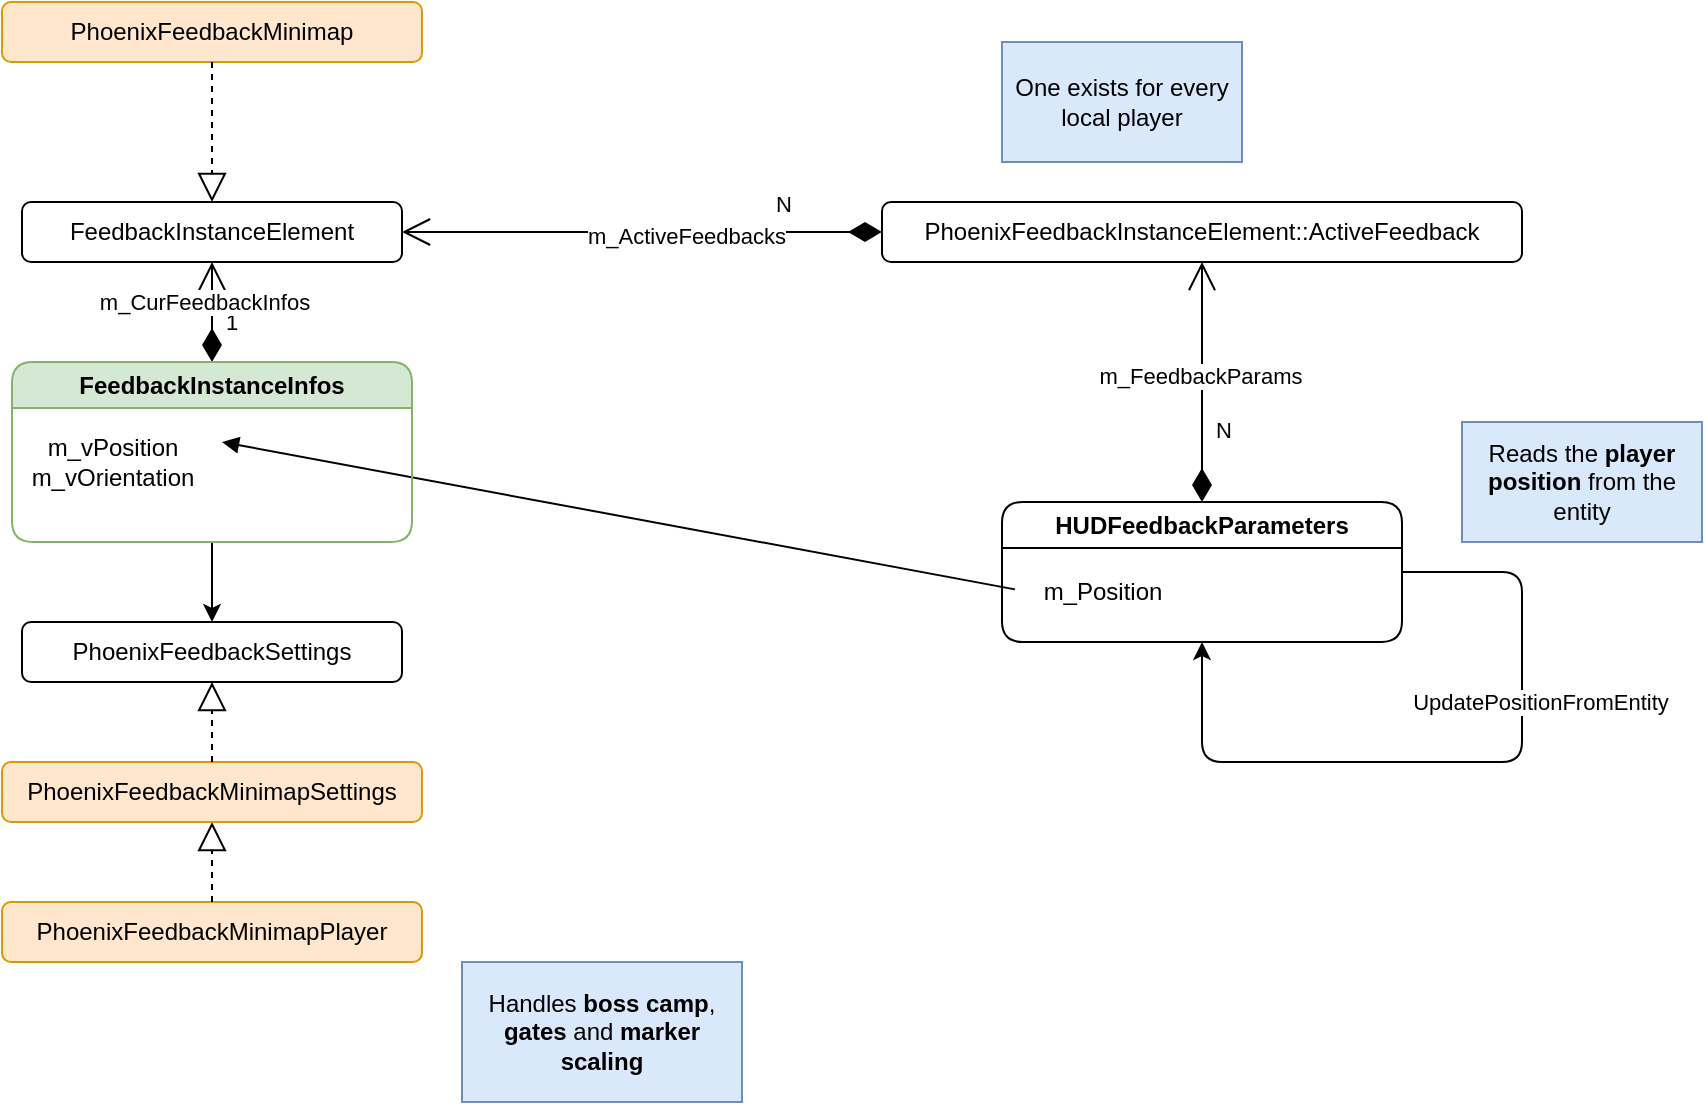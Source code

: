 <mxfile version="22.0.8" type="github">
  <diagram name="Page-1" id="NTZgS7KJl4TWkoV6iq2t">
    <mxGraphModel dx="2074" dy="1120" grid="1" gridSize="10" guides="1" tooltips="1" connect="1" arrows="1" fold="1" page="1" pageScale="1" pageWidth="850" pageHeight="1100" math="0" shadow="0">
      <root>
        <mxCell id="0" />
        <mxCell id="1" parent="0" />
        <mxCell id="kIBL2yvam83evSnDqzPs-7" value="PhoenixFeedbackMinimap" style="rounded=1;whiteSpace=wrap;html=1;fillColor=#ffe6cc;strokeColor=#d79b00;" vertex="1" parent="1">
          <mxGeometry x="150" y="140" width="210" height="30" as="geometry" />
        </mxCell>
        <mxCell id="kIBL2yvam83evSnDqzPs-9" value="PhoenixFeedbackInstanceElement::ActiveFeedback" style="rounded=1;whiteSpace=wrap;html=1;" vertex="1" parent="1">
          <mxGeometry x="590" y="240" width="320" height="30" as="geometry" />
        </mxCell>
        <mxCell id="kIBL2yvam83evSnDqzPs-11" value="N" style="endArrow=open;html=1;endSize=12;startArrow=diamondThin;startSize=14;startFill=1;edgeStyle=orthogonalEdgeStyle;align=left;verticalAlign=bottom;rounded=1;entryX=1;entryY=0.5;entryDx=0;entryDy=0;exitX=0;exitY=0.5;exitDx=0;exitDy=0;" edge="1" parent="1" source="kIBL2yvam83evSnDqzPs-9" target="kIBL2yvam83evSnDqzPs-12">
          <mxGeometry x="-0.538" y="-5" relative="1" as="geometry">
            <mxPoint x="440" y="430" as="sourcePoint" />
            <mxPoint x="600" y="430" as="targetPoint" />
            <mxPoint as="offset" />
          </mxGeometry>
        </mxCell>
        <mxCell id="kIBL2yvam83evSnDqzPs-36" value="m_ActiveFeedbacks" style="edgeLabel;html=1;align=center;verticalAlign=middle;resizable=0;points=[];rounded=1;" vertex="1" connectable="0" parent="kIBL2yvam83evSnDqzPs-11">
          <mxGeometry x="-0.18" y="2" relative="1" as="geometry">
            <mxPoint as="offset" />
          </mxGeometry>
        </mxCell>
        <mxCell id="kIBL2yvam83evSnDqzPs-12" value="FeedbackInstanceElement" style="rounded=1;whiteSpace=wrap;html=1;" vertex="1" parent="1">
          <mxGeometry x="160" y="240" width="190" height="30" as="geometry" />
        </mxCell>
        <mxCell id="kIBL2yvam83evSnDqzPs-13" value="" style="endArrow=block;dashed=1;endFill=0;endSize=12;html=1;rounded=1;entryX=0.5;entryY=0;entryDx=0;entryDy=0;exitX=0.5;exitY=1;exitDx=0;exitDy=0;" edge="1" parent="1" source="kIBL2yvam83evSnDqzPs-7" target="kIBL2yvam83evSnDqzPs-12">
          <mxGeometry width="160" relative="1" as="geometry">
            <mxPoint x="120" y="470" as="sourcePoint" />
            <mxPoint x="280" y="470" as="targetPoint" />
          </mxGeometry>
        </mxCell>
        <mxCell id="kIBL2yvam83evSnDqzPs-18" style="edgeStyle=orthogonalEdgeStyle;rounded=1;orthogonalLoop=1;jettySize=auto;html=1;entryX=0.5;entryY=0;entryDx=0;entryDy=0;exitX=0.5;exitY=1;exitDx=0;exitDy=0;" edge="1" parent="1" source="kIBL2yvam83evSnDqzPs-44" target="kIBL2yvam83evSnDqzPs-16">
          <mxGeometry relative="1" as="geometry" />
        </mxCell>
        <mxCell id="kIBL2yvam83evSnDqzPs-15" value="1" style="endArrow=open;html=1;endSize=12;startArrow=diamondThin;startSize=14;startFill=1;edgeStyle=orthogonalEdgeStyle;align=left;verticalAlign=bottom;rounded=1;entryX=0.5;entryY=1;entryDx=0;entryDy=0;exitX=0.5;exitY=0;exitDx=0;exitDy=0;" edge="1" parent="1" source="kIBL2yvam83evSnDqzPs-44" target="kIBL2yvam83evSnDqzPs-12">
          <mxGeometry x="-0.538" y="-5" relative="1" as="geometry">
            <mxPoint x="490" y="265" as="sourcePoint" />
            <mxPoint x="360" y="265" as="targetPoint" />
            <mxPoint as="offset" />
          </mxGeometry>
        </mxCell>
        <mxCell id="kIBL2yvam83evSnDqzPs-30" value="m_CurFeedbackInfos" style="edgeLabel;html=1;align=center;verticalAlign=middle;resizable=0;points=[];rounded=1;" vertex="1" connectable="0" parent="kIBL2yvam83evSnDqzPs-15">
          <mxGeometry x="0.207" y="4" relative="1" as="geometry">
            <mxPoint as="offset" />
          </mxGeometry>
        </mxCell>
        <mxCell id="kIBL2yvam83evSnDqzPs-16" value="PhoenixFeedbackSettings" style="rounded=1;whiteSpace=wrap;html=1;" vertex="1" parent="1">
          <mxGeometry x="160" y="450" width="190" height="30" as="geometry" />
        </mxCell>
        <mxCell id="kIBL2yvam83evSnDqzPs-19" value="PhoenixFeedbackMinimapPlayer" style="rounded=1;whiteSpace=wrap;html=1;fillColor=#ffe6cc;strokeColor=#d79b00;" vertex="1" parent="1">
          <mxGeometry x="150" y="590" width="210" height="30" as="geometry" />
        </mxCell>
        <mxCell id="kIBL2yvam83evSnDqzPs-20" value="" style="endArrow=block;dashed=1;endFill=0;endSize=12;html=1;rounded=1;entryX=0.5;entryY=1;entryDx=0;entryDy=0;exitX=0.5;exitY=0;exitDx=0;exitDy=0;" edge="1" parent="1" source="kIBL2yvam83evSnDqzPs-19" target="kIBL2yvam83evSnDqzPs-21">
          <mxGeometry width="160" relative="1" as="geometry">
            <mxPoint x="90" y="265" as="sourcePoint" />
            <mxPoint x="170" y="265" as="targetPoint" />
          </mxGeometry>
        </mxCell>
        <mxCell id="kIBL2yvam83evSnDqzPs-21" value="PhoenixFeedbackMinimapSettings" style="rounded=1;whiteSpace=wrap;html=1;fillColor=#ffe6cc;strokeColor=#d79b00;" vertex="1" parent="1">
          <mxGeometry x="150" y="520" width="210" height="30" as="geometry" />
        </mxCell>
        <mxCell id="kIBL2yvam83evSnDqzPs-23" value="" style="endArrow=block;dashed=1;endFill=0;endSize=12;html=1;rounded=1;exitX=0.5;exitY=0;exitDx=0;exitDy=0;entryX=0.5;entryY=1;entryDx=0;entryDy=0;" edge="1" parent="1" source="kIBL2yvam83evSnDqzPs-21" target="kIBL2yvam83evSnDqzPs-16">
          <mxGeometry width="160" relative="1" as="geometry">
            <mxPoint x="170" y="540" as="sourcePoint" />
            <mxPoint x="170" y="460" as="targetPoint" />
          </mxGeometry>
        </mxCell>
        <mxCell id="kIBL2yvam83evSnDqzPs-27" value="N" style="endArrow=open;html=1;endSize=12;startArrow=diamondThin;startSize=14;startFill=1;edgeStyle=orthogonalEdgeStyle;align=left;verticalAlign=bottom;rounded=1;exitX=0.5;exitY=0;exitDx=0;exitDy=0;entryX=0.5;entryY=1;entryDx=0;entryDy=0;" edge="1" parent="1" source="kIBL2yvam83evSnDqzPs-40" target="kIBL2yvam83evSnDqzPs-9">
          <mxGeometry x="-0.538" y="-5" relative="1" as="geometry">
            <mxPoint x="490" y="265" as="sourcePoint" />
            <mxPoint x="670" y="270" as="targetPoint" />
            <mxPoint as="offset" />
          </mxGeometry>
        </mxCell>
        <mxCell id="kIBL2yvam83evSnDqzPs-28" value="m_FeedbackParams" style="edgeLabel;html=1;align=center;verticalAlign=middle;resizable=0;points=[];rounded=1;" vertex="1" connectable="0" parent="kIBL2yvam83evSnDqzPs-27">
          <mxGeometry x="0.048" relative="1" as="geometry">
            <mxPoint x="-1" as="offset" />
          </mxGeometry>
        </mxCell>
        <mxCell id="kIBL2yvam83evSnDqzPs-31" value="" style="html=1;verticalAlign=bottom;endArrow=block;curved=0;rounded=1;exitX=-0.044;exitY=0.456;exitDx=0;exitDy=0;exitPerimeter=0;" edge="1" parent="1" source="kIBL2yvam83evSnDqzPs-29">
          <mxGeometry width="80" relative="1" as="geometry">
            <mxPoint x="1040" y="310" as="sourcePoint" />
            <mxPoint x="260" y="360" as="targetPoint" />
          </mxGeometry>
        </mxCell>
        <mxCell id="kIBL2yvam83evSnDqzPs-34" value="" style="endArrow=classic;html=1;rounded=1;exitX=1;exitY=0.5;exitDx=0;exitDy=0;entryX=0.5;entryY=1;entryDx=0;entryDy=0;" edge="1" parent="1" source="kIBL2yvam83evSnDqzPs-40" target="kIBL2yvam83evSnDqzPs-40">
          <mxGeometry width="50" height="50" relative="1" as="geometry">
            <mxPoint x="1290" y="340" as="sourcePoint" />
            <mxPoint x="1240" y="320" as="targetPoint" />
            <Array as="points">
              <mxPoint x="910" y="425" />
              <mxPoint x="910" y="520" />
              <mxPoint x="750" y="520" />
            </Array>
          </mxGeometry>
        </mxCell>
        <mxCell id="kIBL2yvam83evSnDqzPs-35" value="UpdatePositionFromEntity" style="edgeLabel;html=1;align=center;verticalAlign=middle;resizable=0;points=[];rounded=1;" vertex="1" connectable="0" parent="kIBL2yvam83evSnDqzPs-34">
          <mxGeometry x="0.044" relative="1" as="geometry">
            <mxPoint x="50" y="-30" as="offset" />
          </mxGeometry>
        </mxCell>
        <mxCell id="kIBL2yvam83evSnDqzPs-40" value="HUDFeedbackParameters" style="swimlane;whiteSpace=wrap;html=1;rounded=1;startSize=23;" vertex="1" parent="1">
          <mxGeometry x="650" y="390" width="200" height="70" as="geometry" />
        </mxCell>
        <mxCell id="kIBL2yvam83evSnDqzPs-29" value="m_Position" style="text;html=1;align=center;verticalAlign=middle;resizable=0;points=[];autosize=1;strokeColor=none;fillColor=none;rounded=1;" vertex="1" parent="kIBL2yvam83evSnDqzPs-40">
          <mxGeometry x="10" y="30" width="80" height="30" as="geometry" />
        </mxCell>
        <mxCell id="kIBL2yvam83evSnDqzPs-44" value="FeedbackInstanceInfos" style="swimlane;whiteSpace=wrap;html=1;rounded=1;startSize=23;fillColor=#d5e8d4;strokeColor=#82b366;" vertex="1" parent="1">
          <mxGeometry x="155" y="320" width="200" height="90" as="geometry" />
        </mxCell>
        <mxCell id="kIBL2yvam83evSnDqzPs-45" value="m_vPosition&lt;br style=&quot;border-color: var(--border-color); text-align: left;&quot;&gt;&lt;span style=&quot;text-align: left;&quot;&gt;m_vOrientation&lt;/span&gt;" style="text;html=1;align=center;verticalAlign=middle;resizable=0;points=[];autosize=1;strokeColor=none;fillColor=none;rounded=1;" vertex="1" parent="kIBL2yvam83evSnDqzPs-44">
          <mxGeometry y="30" width="100" height="40" as="geometry" />
        </mxCell>
        <mxCell id="kIBL2yvam83evSnDqzPs-47" value="Handles &lt;b&gt;boss camp&lt;/b&gt;, &lt;b&gt;gates &lt;/b&gt;and&lt;b&gt; marker scaling&lt;/b&gt;" style="rounded=0;whiteSpace=wrap;html=1;fillColor=#dae8fc;strokeColor=#6c8ebf;" vertex="1" parent="1">
          <mxGeometry x="380" y="620" width="140" height="70" as="geometry" />
        </mxCell>
        <mxCell id="kIBL2yvam83evSnDqzPs-48" value="Reads the &lt;b&gt;player position&lt;/b&gt; from the entity" style="rounded=0;whiteSpace=wrap;html=1;fillColor=#dae8fc;strokeColor=#6c8ebf;" vertex="1" parent="1">
          <mxGeometry x="880" y="350" width="120" height="60" as="geometry" />
        </mxCell>
        <mxCell id="kIBL2yvam83evSnDqzPs-49" value="One exists for every local player" style="rounded=0;whiteSpace=wrap;html=1;fillColor=#dae8fc;strokeColor=#6c8ebf;" vertex="1" parent="1">
          <mxGeometry x="650" y="160" width="120" height="60" as="geometry" />
        </mxCell>
      </root>
    </mxGraphModel>
  </diagram>
</mxfile>

